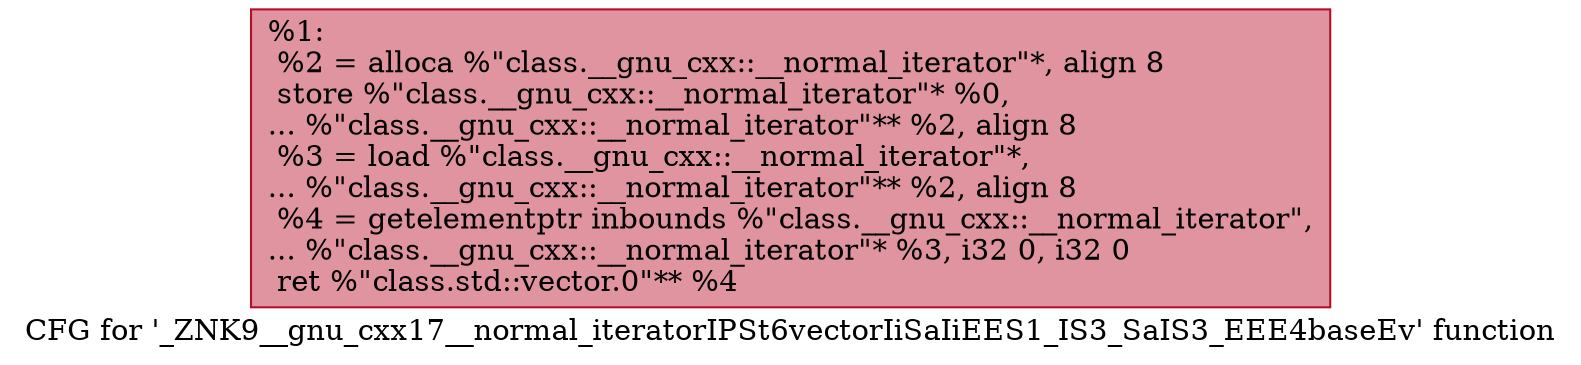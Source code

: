 digraph "CFG for '_ZNK9__gnu_cxx17__normal_iteratorIPSt6vectorIiSaIiEES1_IS3_SaIS3_EEE4baseEv' function" {
	label="CFG for '_ZNK9__gnu_cxx17__normal_iteratorIPSt6vectorIiSaIiEES1_IS3_SaIS3_EEE4baseEv' function";

	Node0x55aa9ab98fc0 [shape=record,color="#b70d28ff", style=filled, fillcolor="#b70d2870",label="{%1:\l  %2 = alloca %\"class.__gnu_cxx::__normal_iterator\"*, align 8\l  store %\"class.__gnu_cxx::__normal_iterator\"* %0,\l... %\"class.__gnu_cxx::__normal_iterator\"** %2, align 8\l  %3 = load %\"class.__gnu_cxx::__normal_iterator\"*,\l... %\"class.__gnu_cxx::__normal_iterator\"** %2, align 8\l  %4 = getelementptr inbounds %\"class.__gnu_cxx::__normal_iterator\",\l... %\"class.__gnu_cxx::__normal_iterator\"* %3, i32 0, i32 0\l  ret %\"class.std::vector.0\"** %4\l}"];
}
